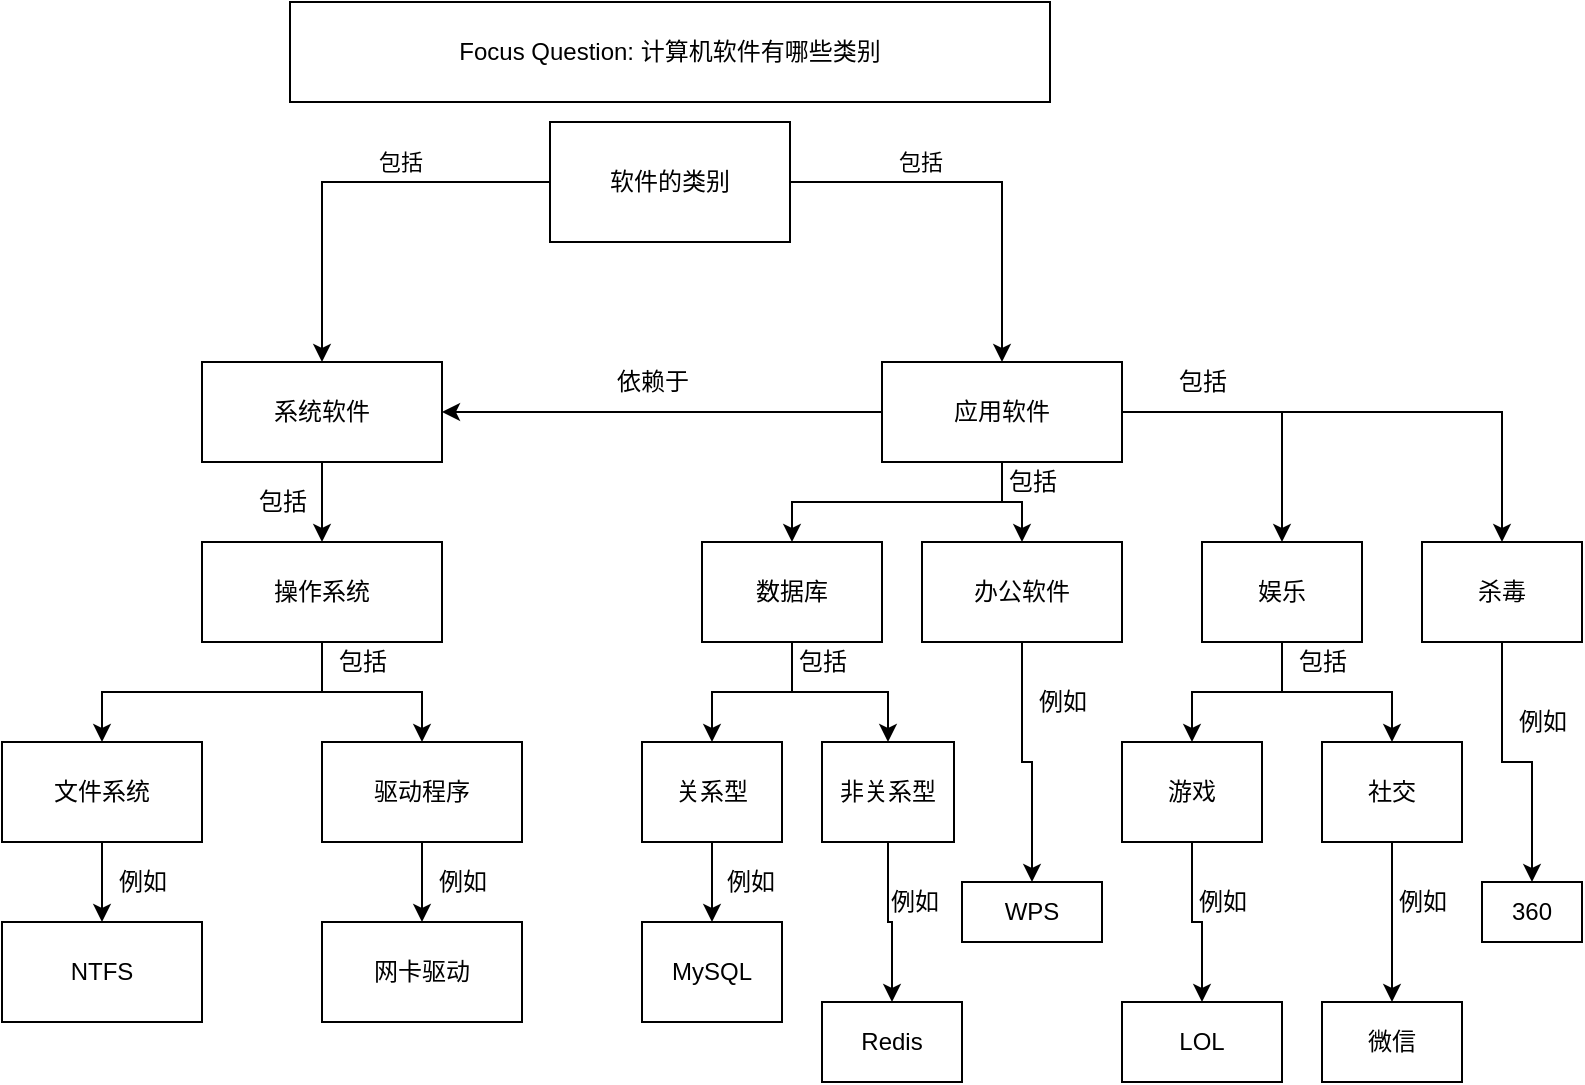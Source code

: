 <mxfile version="13.4.9" type="github">
  <diagram id="LEkHGQUyaNtwdeFbwbUp" name="Page-1">
    <mxGraphModel dx="1038" dy="575" grid="1" gridSize="10" guides="1" tooltips="1" connect="1" arrows="1" fold="1" page="1" pageScale="1" pageWidth="827" pageHeight="1169" math="0" shadow="0">
      <root>
        <mxCell id="0" />
        <mxCell id="1" parent="0" />
        <mxCell id="l15Z7uQvLa0CSZMD8hMT-1" value="Focus Question: 计算机软件有哪些类别" style="rounded=0;whiteSpace=wrap;html=1;" vertex="1" parent="1">
          <mxGeometry x="224" y="10" width="380" height="50" as="geometry" />
        </mxCell>
        <mxCell id="l15Z7uQvLa0CSZMD8hMT-64" style="edgeStyle=orthogonalEdgeStyle;rounded=0;orthogonalLoop=1;jettySize=auto;html=1;" edge="1" parent="1" source="l15Z7uQvLa0CSZMD8hMT-2" target="l15Z7uQvLa0CSZMD8hMT-5">
          <mxGeometry relative="1" as="geometry" />
        </mxCell>
        <mxCell id="l15Z7uQvLa0CSZMD8hMT-70" value="&lt;div&gt;包括&lt;/div&gt;" style="edgeLabel;html=1;align=center;verticalAlign=middle;resizable=0;points=[];" vertex="1" connectable="0" parent="l15Z7uQvLa0CSZMD8hMT-64">
          <mxGeometry x="-0.265" y="-1" relative="1" as="geometry">
            <mxPoint y="-9" as="offset" />
          </mxGeometry>
        </mxCell>
        <mxCell id="l15Z7uQvLa0CSZMD8hMT-65" style="edgeStyle=orthogonalEdgeStyle;rounded=0;orthogonalLoop=1;jettySize=auto;html=1;exitX=1;exitY=0.5;exitDx=0;exitDy=0;" edge="1" parent="1" source="l15Z7uQvLa0CSZMD8hMT-2" target="l15Z7uQvLa0CSZMD8hMT-4">
          <mxGeometry relative="1" as="geometry" />
        </mxCell>
        <mxCell id="l15Z7uQvLa0CSZMD8hMT-71" value="包括" style="edgeLabel;html=1;align=center;verticalAlign=middle;resizable=0;points=[];" vertex="1" connectable="0" parent="l15Z7uQvLa0CSZMD8hMT-65">
          <mxGeometry x="-0.337" y="-5" relative="1" as="geometry">
            <mxPoint y="-15" as="offset" />
          </mxGeometry>
        </mxCell>
        <mxCell id="l15Z7uQvLa0CSZMD8hMT-2" value="软件的类别" style="rounded=0;whiteSpace=wrap;html=1;" vertex="1" parent="1">
          <mxGeometry x="354" y="70" width="120" height="60" as="geometry" />
        </mxCell>
        <mxCell id="l15Z7uQvLa0CSZMD8hMT-3" value="系统软件" style="rounded=0;whiteSpace=wrap;html=1;" vertex="1" parent="1">
          <mxGeometry x="180" y="190" width="120" height="50" as="geometry" />
        </mxCell>
        <mxCell id="l15Z7uQvLa0CSZMD8hMT-51" style="edgeStyle=orthogonalEdgeStyle;rounded=0;orthogonalLoop=1;jettySize=auto;html=1;exitX=0.5;exitY=1;exitDx=0;exitDy=0;entryX=0.5;entryY=0;entryDx=0;entryDy=0;" edge="1" parent="1" source="l15Z7uQvLa0CSZMD8hMT-4" target="l15Z7uQvLa0CSZMD8hMT-18">
          <mxGeometry relative="1" as="geometry" />
        </mxCell>
        <mxCell id="l15Z7uQvLa0CSZMD8hMT-52" style="edgeStyle=orthogonalEdgeStyle;rounded=0;orthogonalLoop=1;jettySize=auto;html=1;entryX=0.5;entryY=0;entryDx=0;entryDy=0;" edge="1" parent="1" source="l15Z7uQvLa0CSZMD8hMT-4" target="l15Z7uQvLa0CSZMD8hMT-19">
          <mxGeometry relative="1" as="geometry" />
        </mxCell>
        <mxCell id="l15Z7uQvLa0CSZMD8hMT-53" style="edgeStyle=orthogonalEdgeStyle;rounded=0;orthogonalLoop=1;jettySize=auto;html=1;entryX=0.5;entryY=0;entryDx=0;entryDy=0;" edge="1" parent="1" source="l15Z7uQvLa0CSZMD8hMT-4" target="l15Z7uQvLa0CSZMD8hMT-22">
          <mxGeometry relative="1" as="geometry" />
        </mxCell>
        <mxCell id="l15Z7uQvLa0CSZMD8hMT-66" style="edgeStyle=orthogonalEdgeStyle;rounded=0;orthogonalLoop=1;jettySize=auto;html=1;" edge="1" parent="1" source="l15Z7uQvLa0CSZMD8hMT-4" target="l15Z7uQvLa0CSZMD8hMT-5">
          <mxGeometry relative="1" as="geometry" />
        </mxCell>
        <mxCell id="l15Z7uQvLa0CSZMD8hMT-69" style="edgeStyle=orthogonalEdgeStyle;rounded=0;orthogonalLoop=1;jettySize=auto;html=1;" edge="1" parent="1" source="l15Z7uQvLa0CSZMD8hMT-4" target="l15Z7uQvLa0CSZMD8hMT-17">
          <mxGeometry relative="1" as="geometry" />
        </mxCell>
        <mxCell id="l15Z7uQvLa0CSZMD8hMT-4" value="应用软件" style="rounded=0;whiteSpace=wrap;html=1;" vertex="1" parent="1">
          <mxGeometry x="520" y="190" width="120" height="50" as="geometry" />
        </mxCell>
        <mxCell id="l15Z7uQvLa0CSZMD8hMT-37" style="edgeStyle=orthogonalEdgeStyle;rounded=0;orthogonalLoop=1;jettySize=auto;html=1;exitX=0.5;exitY=1;exitDx=0;exitDy=0;entryX=0.5;entryY=0;entryDx=0;entryDy=0;" edge="1" parent="1" source="l15Z7uQvLa0CSZMD8hMT-5" target="l15Z7uQvLa0CSZMD8hMT-6">
          <mxGeometry relative="1" as="geometry" />
        </mxCell>
        <mxCell id="l15Z7uQvLa0CSZMD8hMT-5" value="系统软件" style="rounded=0;whiteSpace=wrap;html=1;" vertex="1" parent="1">
          <mxGeometry x="180" y="190" width="120" height="50" as="geometry" />
        </mxCell>
        <mxCell id="l15Z7uQvLa0CSZMD8hMT-43" style="edgeStyle=orthogonalEdgeStyle;rounded=0;orthogonalLoop=1;jettySize=auto;html=1;exitX=0.5;exitY=1;exitDx=0;exitDy=0;entryX=0.5;entryY=0;entryDx=0;entryDy=0;" edge="1" parent="1" source="l15Z7uQvLa0CSZMD8hMT-6" target="l15Z7uQvLa0CSZMD8hMT-14">
          <mxGeometry relative="1" as="geometry" />
        </mxCell>
        <mxCell id="l15Z7uQvLa0CSZMD8hMT-44" style="edgeStyle=orthogonalEdgeStyle;rounded=0;orthogonalLoop=1;jettySize=auto;html=1;entryX=0.5;entryY=0;entryDx=0;entryDy=0;" edge="1" parent="1" source="l15Z7uQvLa0CSZMD8hMT-6" target="l15Z7uQvLa0CSZMD8hMT-13">
          <mxGeometry relative="1" as="geometry" />
        </mxCell>
        <mxCell id="l15Z7uQvLa0CSZMD8hMT-6" value="操作系统" style="rounded=0;whiteSpace=wrap;html=1;" vertex="1" parent="1">
          <mxGeometry x="180" y="280" width="120" height="50" as="geometry" />
        </mxCell>
        <mxCell id="l15Z7uQvLa0CSZMD8hMT-45" style="edgeStyle=orthogonalEdgeStyle;rounded=0;orthogonalLoop=1;jettySize=auto;html=1;exitX=0.5;exitY=1;exitDx=0;exitDy=0;entryX=0.5;entryY=0;entryDx=0;entryDy=0;" edge="1" parent="1" source="l15Z7uQvLa0CSZMD8hMT-13" target="l15Z7uQvLa0CSZMD8hMT-30">
          <mxGeometry relative="1" as="geometry" />
        </mxCell>
        <mxCell id="l15Z7uQvLa0CSZMD8hMT-13" value="文件系统" style="rounded=0;whiteSpace=wrap;html=1;" vertex="1" parent="1">
          <mxGeometry x="80" y="380" width="100" height="50" as="geometry" />
        </mxCell>
        <mxCell id="l15Z7uQvLa0CSZMD8hMT-46" style="edgeStyle=orthogonalEdgeStyle;rounded=0;orthogonalLoop=1;jettySize=auto;html=1;exitX=0.5;exitY=1;exitDx=0;exitDy=0;" edge="1" parent="1" source="l15Z7uQvLa0CSZMD8hMT-14" target="l15Z7uQvLa0CSZMD8hMT-31">
          <mxGeometry relative="1" as="geometry" />
        </mxCell>
        <mxCell id="l15Z7uQvLa0CSZMD8hMT-14" value="驱动程序" style="rounded=0;whiteSpace=wrap;html=1;" vertex="1" parent="1">
          <mxGeometry x="240" y="380" width="100" height="50" as="geometry" />
        </mxCell>
        <mxCell id="l15Z7uQvLa0CSZMD8hMT-47" style="edgeStyle=orthogonalEdgeStyle;rounded=0;orthogonalLoop=1;jettySize=auto;html=1;exitX=0.5;exitY=1;exitDx=0;exitDy=0;entryX=0.5;entryY=0;entryDx=0;entryDy=0;" edge="1" parent="1" source="l15Z7uQvLa0CSZMD8hMT-17" target="l15Z7uQvLa0CSZMD8hMT-23">
          <mxGeometry relative="1" as="geometry" />
        </mxCell>
        <mxCell id="l15Z7uQvLa0CSZMD8hMT-48" style="edgeStyle=orthogonalEdgeStyle;rounded=0;orthogonalLoop=1;jettySize=auto;html=1;entryX=0.5;entryY=0;entryDx=0;entryDy=0;" edge="1" parent="1" source="l15Z7uQvLa0CSZMD8hMT-17" target="l15Z7uQvLa0CSZMD8hMT-24">
          <mxGeometry relative="1" as="geometry" />
        </mxCell>
        <mxCell id="l15Z7uQvLa0CSZMD8hMT-17" value="数据库" style="rounded=0;whiteSpace=wrap;html=1;" vertex="1" parent="1">
          <mxGeometry x="430" y="280" width="90" height="50" as="geometry" />
        </mxCell>
        <mxCell id="l15Z7uQvLa0CSZMD8hMT-54" style="edgeStyle=orthogonalEdgeStyle;rounded=0;orthogonalLoop=1;jettySize=auto;html=1;" edge="1" parent="1" source="l15Z7uQvLa0CSZMD8hMT-18" target="l15Z7uQvLa0CSZMD8hMT-26">
          <mxGeometry relative="1" as="geometry" />
        </mxCell>
        <mxCell id="l15Z7uQvLa0CSZMD8hMT-18" value="办公软件" style="rounded=0;whiteSpace=wrap;html=1;" vertex="1" parent="1">
          <mxGeometry x="540" y="280" width="100" height="50" as="geometry" />
        </mxCell>
        <mxCell id="l15Z7uQvLa0CSZMD8hMT-55" style="edgeStyle=orthogonalEdgeStyle;rounded=0;orthogonalLoop=1;jettySize=auto;html=1;exitX=0.5;exitY=1;exitDx=0;exitDy=0;entryX=0.5;entryY=0;entryDx=0;entryDy=0;" edge="1" parent="1" source="l15Z7uQvLa0CSZMD8hMT-19" target="l15Z7uQvLa0CSZMD8hMT-27">
          <mxGeometry relative="1" as="geometry" />
        </mxCell>
        <mxCell id="l15Z7uQvLa0CSZMD8hMT-56" style="edgeStyle=orthogonalEdgeStyle;rounded=0;orthogonalLoop=1;jettySize=auto;html=1;entryX=0.5;entryY=0;entryDx=0;entryDy=0;" edge="1" parent="1" source="l15Z7uQvLa0CSZMD8hMT-19" target="l15Z7uQvLa0CSZMD8hMT-28">
          <mxGeometry relative="1" as="geometry" />
        </mxCell>
        <mxCell id="l15Z7uQvLa0CSZMD8hMT-19" value="娱乐" style="rounded=0;whiteSpace=wrap;html=1;" vertex="1" parent="1">
          <mxGeometry x="680" y="280" width="80" height="50" as="geometry" />
        </mxCell>
        <mxCell id="l15Z7uQvLa0CSZMD8hMT-57" style="edgeStyle=orthogonalEdgeStyle;rounded=0;orthogonalLoop=1;jettySize=auto;html=1;exitX=0.5;exitY=1;exitDx=0;exitDy=0;entryX=0.5;entryY=0;entryDx=0;entryDy=0;" edge="1" parent="1" source="l15Z7uQvLa0CSZMD8hMT-22" target="l15Z7uQvLa0CSZMD8hMT-29">
          <mxGeometry relative="1" as="geometry" />
        </mxCell>
        <mxCell id="l15Z7uQvLa0CSZMD8hMT-22" value="杀毒" style="rounded=0;whiteSpace=wrap;html=1;" vertex="1" parent="1">
          <mxGeometry x="790" y="280" width="80" height="50" as="geometry" />
        </mxCell>
        <mxCell id="l15Z7uQvLa0CSZMD8hMT-80" style="edgeStyle=orthogonalEdgeStyle;rounded=0;orthogonalLoop=1;jettySize=auto;html=1;exitX=0.5;exitY=1;exitDx=0;exitDy=0;entryX=0.5;entryY=0;entryDx=0;entryDy=0;" edge="1" parent="1" source="l15Z7uQvLa0CSZMD8hMT-23" target="l15Z7uQvLa0CSZMD8hMT-32">
          <mxGeometry relative="1" as="geometry" />
        </mxCell>
        <mxCell id="l15Z7uQvLa0CSZMD8hMT-23" value="关系型" style="rounded=0;whiteSpace=wrap;html=1;" vertex="1" parent="1">
          <mxGeometry x="400" y="380" width="70" height="50" as="geometry" />
        </mxCell>
        <mxCell id="l15Z7uQvLa0CSZMD8hMT-61" style="edgeStyle=orthogonalEdgeStyle;rounded=0;orthogonalLoop=1;jettySize=auto;html=1;" edge="1" parent="1" source="l15Z7uQvLa0CSZMD8hMT-24" target="l15Z7uQvLa0CSZMD8hMT-34">
          <mxGeometry relative="1" as="geometry" />
        </mxCell>
        <mxCell id="l15Z7uQvLa0CSZMD8hMT-24" value="非关系型" style="rounded=0;whiteSpace=wrap;html=1;" vertex="1" parent="1">
          <mxGeometry x="490" y="380" width="66" height="50" as="geometry" />
        </mxCell>
        <mxCell id="l15Z7uQvLa0CSZMD8hMT-26" value="WPS" style="rounded=0;whiteSpace=wrap;html=1;" vertex="1" parent="1">
          <mxGeometry x="560" y="450" width="70" height="30" as="geometry" />
        </mxCell>
        <mxCell id="l15Z7uQvLa0CSZMD8hMT-60" style="edgeStyle=orthogonalEdgeStyle;rounded=0;orthogonalLoop=1;jettySize=auto;html=1;exitX=0.5;exitY=1;exitDx=0;exitDy=0;entryX=0.5;entryY=0;entryDx=0;entryDy=0;" edge="1" parent="1" source="l15Z7uQvLa0CSZMD8hMT-27" target="l15Z7uQvLa0CSZMD8hMT-35">
          <mxGeometry relative="1" as="geometry" />
        </mxCell>
        <mxCell id="l15Z7uQvLa0CSZMD8hMT-27" value="游戏" style="rounded=0;whiteSpace=wrap;html=1;" vertex="1" parent="1">
          <mxGeometry x="640" y="380" width="70" height="50" as="geometry" />
        </mxCell>
        <mxCell id="l15Z7uQvLa0CSZMD8hMT-59" style="edgeStyle=orthogonalEdgeStyle;rounded=0;orthogonalLoop=1;jettySize=auto;html=1;entryX=0.5;entryY=0;entryDx=0;entryDy=0;" edge="1" parent="1" source="l15Z7uQvLa0CSZMD8hMT-28" target="l15Z7uQvLa0CSZMD8hMT-36">
          <mxGeometry relative="1" as="geometry" />
        </mxCell>
        <mxCell id="l15Z7uQvLa0CSZMD8hMT-28" value="社交" style="rounded=0;whiteSpace=wrap;html=1;" vertex="1" parent="1">
          <mxGeometry x="740" y="380" width="70" height="50" as="geometry" />
        </mxCell>
        <mxCell id="l15Z7uQvLa0CSZMD8hMT-29" value="360" style="rounded=0;whiteSpace=wrap;html=1;" vertex="1" parent="1">
          <mxGeometry x="820" y="450" width="50" height="30" as="geometry" />
        </mxCell>
        <mxCell id="l15Z7uQvLa0CSZMD8hMT-30" value="NTFS" style="rounded=0;whiteSpace=wrap;html=1;" vertex="1" parent="1">
          <mxGeometry x="80" y="470" width="100" height="50" as="geometry" />
        </mxCell>
        <mxCell id="l15Z7uQvLa0CSZMD8hMT-31" value="网卡驱动" style="rounded=0;whiteSpace=wrap;html=1;" vertex="1" parent="1">
          <mxGeometry x="240" y="470" width="100" height="50" as="geometry" />
        </mxCell>
        <mxCell id="l15Z7uQvLa0CSZMD8hMT-32" value="MySQL" style="rounded=0;whiteSpace=wrap;html=1;" vertex="1" parent="1">
          <mxGeometry x="400" y="470" width="70" height="50" as="geometry" />
        </mxCell>
        <mxCell id="l15Z7uQvLa0CSZMD8hMT-34" value="Redis" style="rounded=0;whiteSpace=wrap;html=1;" vertex="1" parent="1">
          <mxGeometry x="490" y="510" width="70" height="40" as="geometry" />
        </mxCell>
        <mxCell id="l15Z7uQvLa0CSZMD8hMT-35" value="LOL" style="rounded=0;whiteSpace=wrap;html=1;" vertex="1" parent="1">
          <mxGeometry x="640" y="510" width="80" height="40" as="geometry" />
        </mxCell>
        <mxCell id="l15Z7uQvLa0CSZMD8hMT-36" value="微信" style="rounded=0;whiteSpace=wrap;html=1;" vertex="1" parent="1">
          <mxGeometry x="740" y="510" width="70" height="40" as="geometry" />
        </mxCell>
        <mxCell id="l15Z7uQvLa0CSZMD8hMT-72" value="依赖于" style="text;html=1;align=center;verticalAlign=middle;resizable=0;points=[];autosize=1;" vertex="1" parent="1">
          <mxGeometry x="380" y="190" width="50" height="20" as="geometry" />
        </mxCell>
        <mxCell id="l15Z7uQvLa0CSZMD8hMT-74" value="&lt;div&gt;包括&lt;/div&gt;" style="text;html=1;align=center;verticalAlign=middle;resizable=0;points=[];autosize=1;" vertex="1" parent="1">
          <mxGeometry x="200" y="250" width="40" height="20" as="geometry" />
        </mxCell>
        <mxCell id="l15Z7uQvLa0CSZMD8hMT-75" value="包括" style="text;html=1;align=center;verticalAlign=middle;resizable=0;points=[];autosize=1;" vertex="1" parent="1">
          <mxGeometry x="660" y="190" width="40" height="20" as="geometry" />
        </mxCell>
        <mxCell id="l15Z7uQvLa0CSZMD8hMT-76" value="包括" style="text;html=1;align=center;verticalAlign=middle;resizable=0;points=[];autosize=1;" vertex="1" parent="1">
          <mxGeometry x="575" y="240" width="40" height="20" as="geometry" />
        </mxCell>
        <mxCell id="l15Z7uQvLa0CSZMD8hMT-77" value="包括" style="text;html=1;align=center;verticalAlign=middle;resizable=0;points=[];autosize=1;" vertex="1" parent="1">
          <mxGeometry x="240" y="330" width="40" height="20" as="geometry" />
        </mxCell>
        <mxCell id="l15Z7uQvLa0CSZMD8hMT-78" value="包括" style="text;html=1;align=center;verticalAlign=middle;resizable=0;points=[];autosize=1;" vertex="1" parent="1">
          <mxGeometry x="470" y="330" width="40" height="20" as="geometry" />
        </mxCell>
        <mxCell id="l15Z7uQvLa0CSZMD8hMT-79" value="包括" style="text;html=1;align=center;verticalAlign=middle;resizable=0;points=[];autosize=1;" vertex="1" parent="1">
          <mxGeometry x="720" y="330" width="40" height="20" as="geometry" />
        </mxCell>
        <mxCell id="l15Z7uQvLa0CSZMD8hMT-81" value="例如" style="text;html=1;align=center;verticalAlign=middle;resizable=0;points=[];autosize=1;" vertex="1" parent="1">
          <mxGeometry x="130" y="440" width="40" height="20" as="geometry" />
        </mxCell>
        <mxCell id="l15Z7uQvLa0CSZMD8hMT-82" value="例如" style="text;html=1;align=center;verticalAlign=middle;resizable=0;points=[];autosize=1;" vertex="1" parent="1">
          <mxGeometry x="290" y="440" width="40" height="20" as="geometry" />
        </mxCell>
        <mxCell id="l15Z7uQvLa0CSZMD8hMT-83" value="例如" style="text;html=1;align=center;verticalAlign=middle;resizable=0;points=[];autosize=1;" vertex="1" parent="1">
          <mxGeometry x="434" y="440" width="40" height="20" as="geometry" />
        </mxCell>
        <mxCell id="l15Z7uQvLa0CSZMD8hMT-84" value="例如" style="text;html=1;align=center;verticalAlign=middle;resizable=0;points=[];autosize=1;" vertex="1" parent="1">
          <mxGeometry x="516" y="450" width="40" height="20" as="geometry" />
        </mxCell>
        <mxCell id="l15Z7uQvLa0CSZMD8hMT-85" value="例如" style="text;html=1;align=center;verticalAlign=middle;resizable=0;points=[];autosize=1;" vertex="1" parent="1">
          <mxGeometry x="590" y="350" width="40" height="20" as="geometry" />
        </mxCell>
        <mxCell id="l15Z7uQvLa0CSZMD8hMT-86" value="&lt;div&gt;例如&lt;/div&gt;" style="text;html=1;align=center;verticalAlign=middle;resizable=0;points=[];autosize=1;" vertex="1" parent="1">
          <mxGeometry x="670" y="450" width="40" height="20" as="geometry" />
        </mxCell>
        <mxCell id="l15Z7uQvLa0CSZMD8hMT-88" value="例如" style="text;html=1;align=center;verticalAlign=middle;resizable=0;points=[];autosize=1;" vertex="1" parent="1">
          <mxGeometry x="770" y="450" width="40" height="20" as="geometry" />
        </mxCell>
        <mxCell id="l15Z7uQvLa0CSZMD8hMT-89" value="例如" style="text;html=1;align=center;verticalAlign=middle;resizable=0;points=[];autosize=1;" vertex="1" parent="1">
          <mxGeometry x="830" y="360" width="40" height="20" as="geometry" />
        </mxCell>
      </root>
    </mxGraphModel>
  </diagram>
</mxfile>
